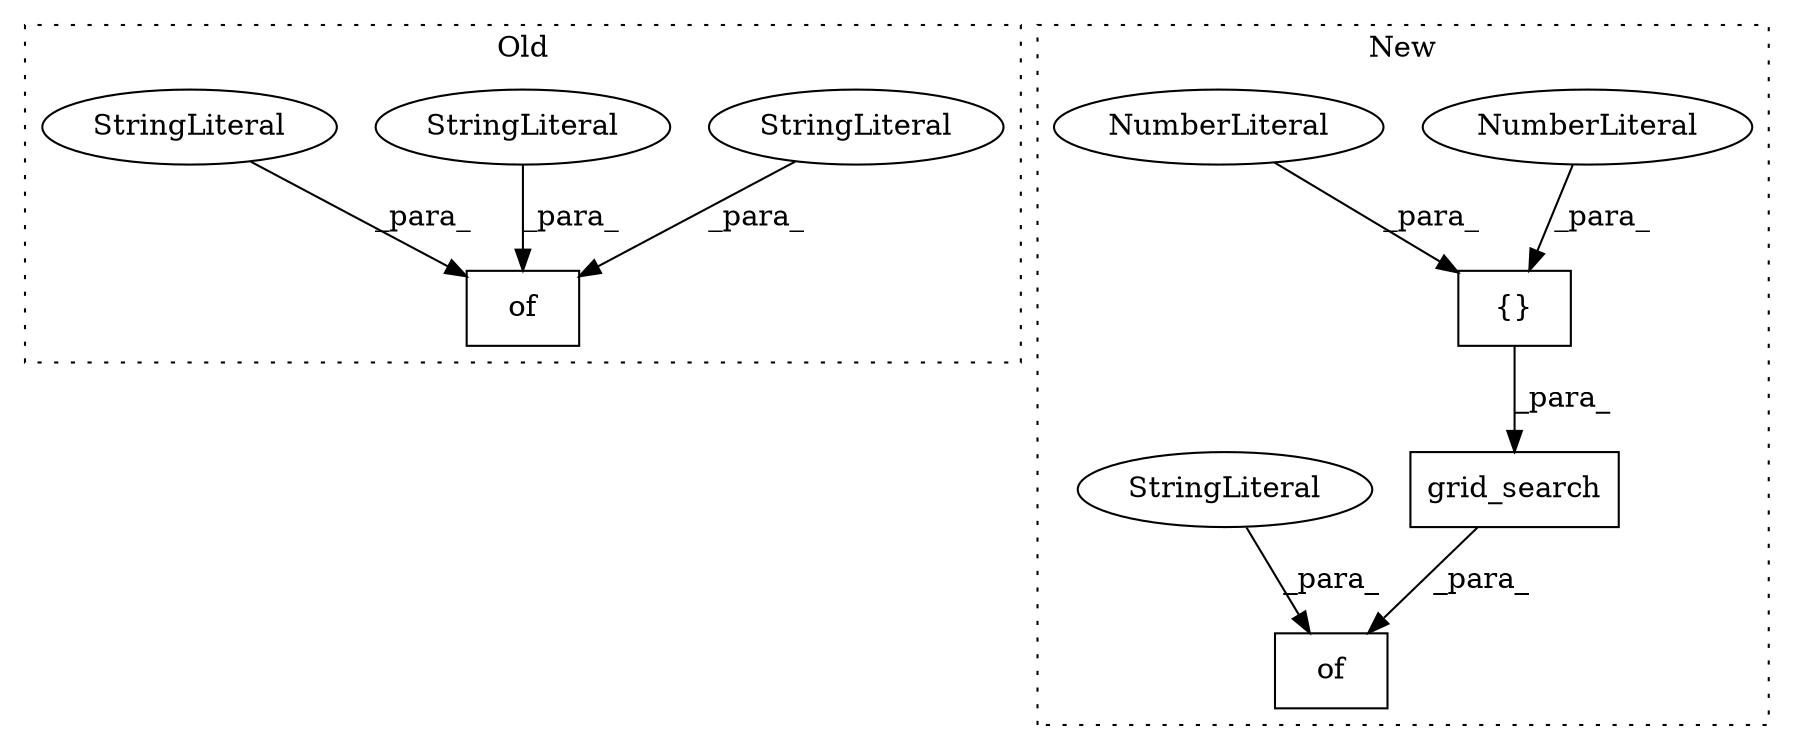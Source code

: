 digraph G {
subgraph cluster0 {
1 [label="of" a="32" s="1641,1888" l="3,1" shape="box"];
5 [label="StringLiteral" a="45" s="1804" l="9" shape="ellipse"];
6 [label="StringLiteral" a="45" s="1822" l="8" shape="ellipse"];
7 [label="StringLiteral" a="45" s="1644" l="15" shape="ellipse"];
label = "Old";
style="dotted";
}
subgraph cluster1 {
2 [label="grid_search" a="32" s="1888,1925" l="12,1" shape="box"];
3 [label="{}" a="4" s="1911,1924" l="1,1" shape="box"];
4 [label="of" a="32" s="1875,1926" l="3,1" shape="box"];
8 [label="NumberLiteral" a="34" s="1919" l="5" shape="ellipse"];
9 [label="NumberLiteral" a="34" s="1912" l="6" shape="ellipse"];
10 [label="StringLiteral" a="45" s="1878" l="4" shape="ellipse"];
label = "New";
style="dotted";
}
2 -> 4 [label="_para_"];
3 -> 2 [label="_para_"];
5 -> 1 [label="_para_"];
6 -> 1 [label="_para_"];
7 -> 1 [label="_para_"];
8 -> 3 [label="_para_"];
9 -> 3 [label="_para_"];
10 -> 4 [label="_para_"];
}